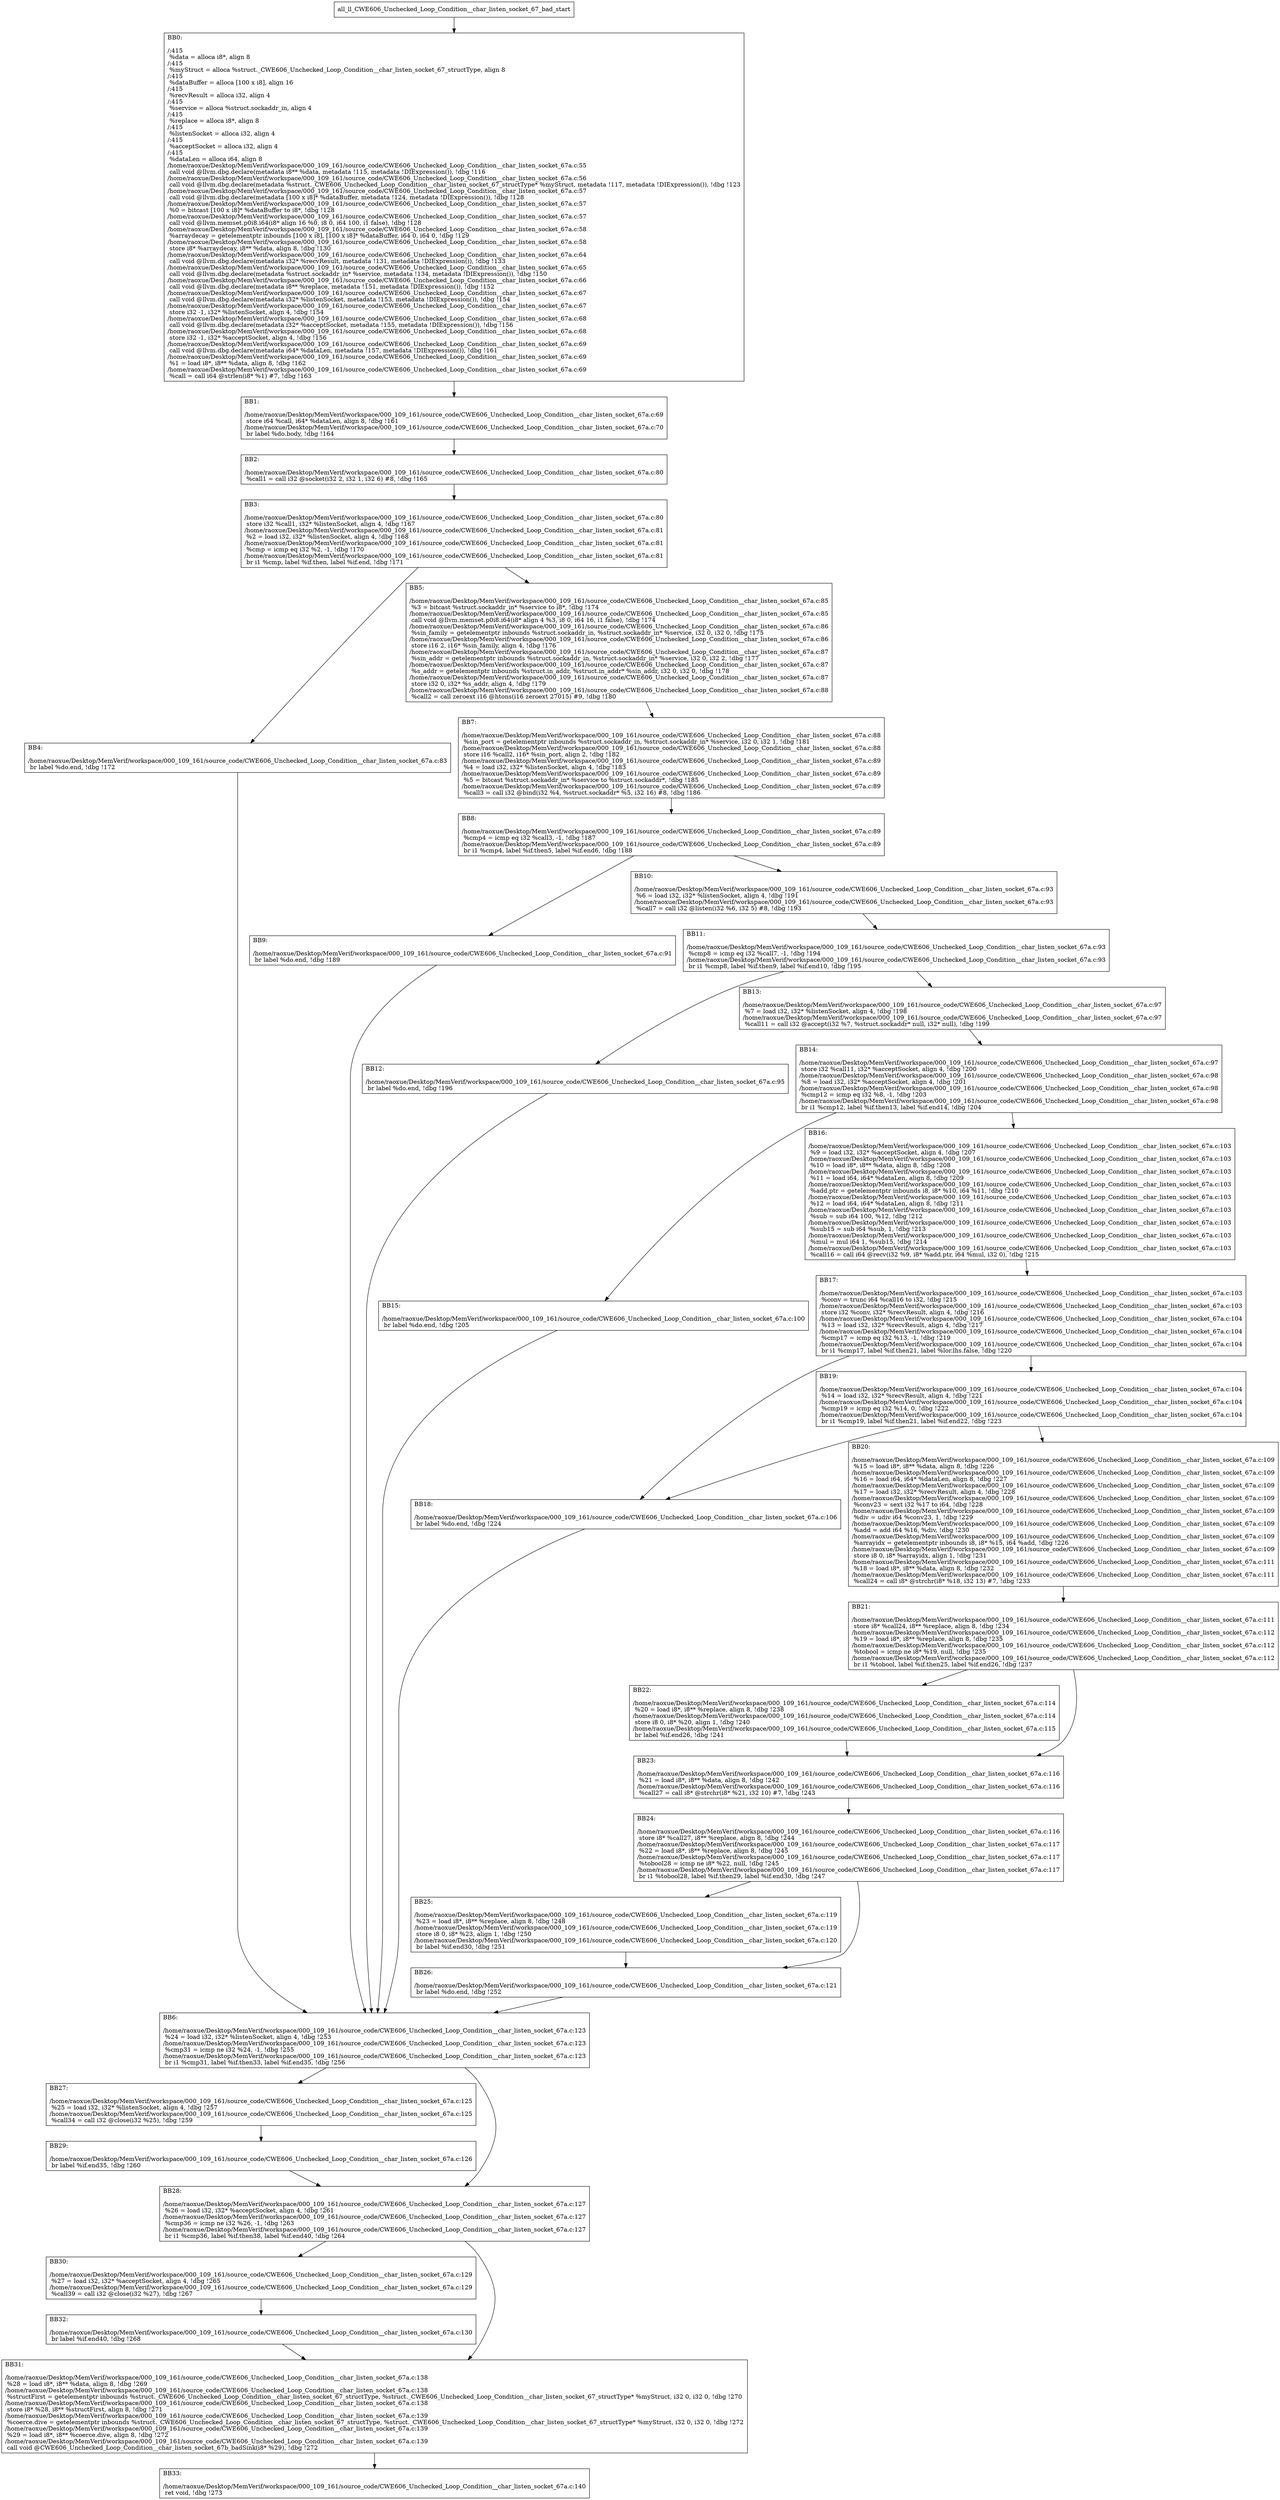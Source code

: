 digraph "CFG for'all_ll_CWE606_Unchecked_Loop_Condition__char_listen_socket_67_bad' function" {
	BBall_ll_CWE606_Unchecked_Loop_Condition__char_listen_socket_67_bad_start[shape=record,label="{all_ll_CWE606_Unchecked_Loop_Condition__char_listen_socket_67_bad_start}"];
	BBall_ll_CWE606_Unchecked_Loop_Condition__char_listen_socket_67_bad_start-> all_ll_CWE606_Unchecked_Loop_Condition__char_listen_socket_67_badBB0;
	all_ll_CWE606_Unchecked_Loop_Condition__char_listen_socket_67_badBB0 [shape=record, label="{BB0:\l\l/:415\l
  %data = alloca i8*, align 8\l
/:415\l
  %myStruct = alloca %struct._CWE606_Unchecked_Loop_Condition__char_listen_socket_67_structType, align 8\l
/:415\l
  %dataBuffer = alloca [100 x i8], align 16\l
/:415\l
  %recvResult = alloca i32, align 4\l
/:415\l
  %service = alloca %struct.sockaddr_in, align 4\l
/:415\l
  %replace = alloca i8*, align 8\l
/:415\l
  %listenSocket = alloca i32, align 4\l
/:415\l
  %acceptSocket = alloca i32, align 4\l
/:415\l
  %dataLen = alloca i64, align 8\l
/home/raoxue/Desktop/MemVerif/workspace/000_109_161/source_code/CWE606_Unchecked_Loop_Condition__char_listen_socket_67a.c:55\l
  call void @llvm.dbg.declare(metadata i8** %data, metadata !115, metadata !DIExpression()), !dbg !116\l
/home/raoxue/Desktop/MemVerif/workspace/000_109_161/source_code/CWE606_Unchecked_Loop_Condition__char_listen_socket_67a.c:56\l
  call void @llvm.dbg.declare(metadata %struct._CWE606_Unchecked_Loop_Condition__char_listen_socket_67_structType* %myStruct, metadata !117, metadata !DIExpression()), !dbg !123\l
/home/raoxue/Desktop/MemVerif/workspace/000_109_161/source_code/CWE606_Unchecked_Loop_Condition__char_listen_socket_67a.c:57\l
  call void @llvm.dbg.declare(metadata [100 x i8]* %dataBuffer, metadata !124, metadata !DIExpression()), !dbg !128\l
/home/raoxue/Desktop/MemVerif/workspace/000_109_161/source_code/CWE606_Unchecked_Loop_Condition__char_listen_socket_67a.c:57\l
  %0 = bitcast [100 x i8]* %dataBuffer to i8*, !dbg !128\l
/home/raoxue/Desktop/MemVerif/workspace/000_109_161/source_code/CWE606_Unchecked_Loop_Condition__char_listen_socket_67a.c:57\l
  call void @llvm.memset.p0i8.i64(i8* align 16 %0, i8 0, i64 100, i1 false), !dbg !128\l
/home/raoxue/Desktop/MemVerif/workspace/000_109_161/source_code/CWE606_Unchecked_Loop_Condition__char_listen_socket_67a.c:58\l
  %arraydecay = getelementptr inbounds [100 x i8], [100 x i8]* %dataBuffer, i64 0, i64 0, !dbg !129\l
/home/raoxue/Desktop/MemVerif/workspace/000_109_161/source_code/CWE606_Unchecked_Loop_Condition__char_listen_socket_67a.c:58\l
  store i8* %arraydecay, i8** %data, align 8, !dbg !130\l
/home/raoxue/Desktop/MemVerif/workspace/000_109_161/source_code/CWE606_Unchecked_Loop_Condition__char_listen_socket_67a.c:64\l
  call void @llvm.dbg.declare(metadata i32* %recvResult, metadata !131, metadata !DIExpression()), !dbg !133\l
/home/raoxue/Desktop/MemVerif/workspace/000_109_161/source_code/CWE606_Unchecked_Loop_Condition__char_listen_socket_67a.c:65\l
  call void @llvm.dbg.declare(metadata %struct.sockaddr_in* %service, metadata !134, metadata !DIExpression()), !dbg !150\l
/home/raoxue/Desktop/MemVerif/workspace/000_109_161/source_code/CWE606_Unchecked_Loop_Condition__char_listen_socket_67a.c:66\l
  call void @llvm.dbg.declare(metadata i8** %replace, metadata !151, metadata !DIExpression()), !dbg !152\l
/home/raoxue/Desktop/MemVerif/workspace/000_109_161/source_code/CWE606_Unchecked_Loop_Condition__char_listen_socket_67a.c:67\l
  call void @llvm.dbg.declare(metadata i32* %listenSocket, metadata !153, metadata !DIExpression()), !dbg !154\l
/home/raoxue/Desktop/MemVerif/workspace/000_109_161/source_code/CWE606_Unchecked_Loop_Condition__char_listen_socket_67a.c:67\l
  store i32 -1, i32* %listenSocket, align 4, !dbg !154\l
/home/raoxue/Desktop/MemVerif/workspace/000_109_161/source_code/CWE606_Unchecked_Loop_Condition__char_listen_socket_67a.c:68\l
  call void @llvm.dbg.declare(metadata i32* %acceptSocket, metadata !155, metadata !DIExpression()), !dbg !156\l
/home/raoxue/Desktop/MemVerif/workspace/000_109_161/source_code/CWE606_Unchecked_Loop_Condition__char_listen_socket_67a.c:68\l
  store i32 -1, i32* %acceptSocket, align 4, !dbg !156\l
/home/raoxue/Desktop/MemVerif/workspace/000_109_161/source_code/CWE606_Unchecked_Loop_Condition__char_listen_socket_67a.c:69\l
  call void @llvm.dbg.declare(metadata i64* %dataLen, metadata !157, metadata !DIExpression()), !dbg !161\l
/home/raoxue/Desktop/MemVerif/workspace/000_109_161/source_code/CWE606_Unchecked_Loop_Condition__char_listen_socket_67a.c:69\l
  %1 = load i8*, i8** %data, align 8, !dbg !162\l
/home/raoxue/Desktop/MemVerif/workspace/000_109_161/source_code/CWE606_Unchecked_Loop_Condition__char_listen_socket_67a.c:69\l
  %call = call i64 @strlen(i8* %1) #7, !dbg !163\l
}"];
	all_ll_CWE606_Unchecked_Loop_Condition__char_listen_socket_67_badBB0-> all_ll_CWE606_Unchecked_Loop_Condition__char_listen_socket_67_badBB1;
	all_ll_CWE606_Unchecked_Loop_Condition__char_listen_socket_67_badBB1 [shape=record, label="{BB1:\l\l/home/raoxue/Desktop/MemVerif/workspace/000_109_161/source_code/CWE606_Unchecked_Loop_Condition__char_listen_socket_67a.c:69\l
  store i64 %call, i64* %dataLen, align 8, !dbg !161\l
/home/raoxue/Desktop/MemVerif/workspace/000_109_161/source_code/CWE606_Unchecked_Loop_Condition__char_listen_socket_67a.c:70\l
  br label %do.body, !dbg !164\l
}"];
	all_ll_CWE606_Unchecked_Loop_Condition__char_listen_socket_67_badBB1-> all_ll_CWE606_Unchecked_Loop_Condition__char_listen_socket_67_badBB2;
	all_ll_CWE606_Unchecked_Loop_Condition__char_listen_socket_67_badBB2 [shape=record, label="{BB2:\l\l/home/raoxue/Desktop/MemVerif/workspace/000_109_161/source_code/CWE606_Unchecked_Loop_Condition__char_listen_socket_67a.c:80\l
  %call1 = call i32 @socket(i32 2, i32 1, i32 6) #8, !dbg !165\l
}"];
	all_ll_CWE606_Unchecked_Loop_Condition__char_listen_socket_67_badBB2-> all_ll_CWE606_Unchecked_Loop_Condition__char_listen_socket_67_badBB3;
	all_ll_CWE606_Unchecked_Loop_Condition__char_listen_socket_67_badBB3 [shape=record, label="{BB3:\l\l/home/raoxue/Desktop/MemVerif/workspace/000_109_161/source_code/CWE606_Unchecked_Loop_Condition__char_listen_socket_67a.c:80\l
  store i32 %call1, i32* %listenSocket, align 4, !dbg !167\l
/home/raoxue/Desktop/MemVerif/workspace/000_109_161/source_code/CWE606_Unchecked_Loop_Condition__char_listen_socket_67a.c:81\l
  %2 = load i32, i32* %listenSocket, align 4, !dbg !168\l
/home/raoxue/Desktop/MemVerif/workspace/000_109_161/source_code/CWE606_Unchecked_Loop_Condition__char_listen_socket_67a.c:81\l
  %cmp = icmp eq i32 %2, -1, !dbg !170\l
/home/raoxue/Desktop/MemVerif/workspace/000_109_161/source_code/CWE606_Unchecked_Loop_Condition__char_listen_socket_67a.c:81\l
  br i1 %cmp, label %if.then, label %if.end, !dbg !171\l
}"];
	all_ll_CWE606_Unchecked_Loop_Condition__char_listen_socket_67_badBB3-> all_ll_CWE606_Unchecked_Loop_Condition__char_listen_socket_67_badBB4;
	all_ll_CWE606_Unchecked_Loop_Condition__char_listen_socket_67_badBB3-> all_ll_CWE606_Unchecked_Loop_Condition__char_listen_socket_67_badBB5;
	all_ll_CWE606_Unchecked_Loop_Condition__char_listen_socket_67_badBB4 [shape=record, label="{BB4:\l\l/home/raoxue/Desktop/MemVerif/workspace/000_109_161/source_code/CWE606_Unchecked_Loop_Condition__char_listen_socket_67a.c:83\l
  br label %do.end, !dbg !172\l
}"];
	all_ll_CWE606_Unchecked_Loop_Condition__char_listen_socket_67_badBB4-> all_ll_CWE606_Unchecked_Loop_Condition__char_listen_socket_67_badBB6;
	all_ll_CWE606_Unchecked_Loop_Condition__char_listen_socket_67_badBB5 [shape=record, label="{BB5:\l\l/home/raoxue/Desktop/MemVerif/workspace/000_109_161/source_code/CWE606_Unchecked_Loop_Condition__char_listen_socket_67a.c:85\l
  %3 = bitcast %struct.sockaddr_in* %service to i8*, !dbg !174\l
/home/raoxue/Desktop/MemVerif/workspace/000_109_161/source_code/CWE606_Unchecked_Loop_Condition__char_listen_socket_67a.c:85\l
  call void @llvm.memset.p0i8.i64(i8* align 4 %3, i8 0, i64 16, i1 false), !dbg !174\l
/home/raoxue/Desktop/MemVerif/workspace/000_109_161/source_code/CWE606_Unchecked_Loop_Condition__char_listen_socket_67a.c:86\l
  %sin_family = getelementptr inbounds %struct.sockaddr_in, %struct.sockaddr_in* %service, i32 0, i32 0, !dbg !175\l
/home/raoxue/Desktop/MemVerif/workspace/000_109_161/source_code/CWE606_Unchecked_Loop_Condition__char_listen_socket_67a.c:86\l
  store i16 2, i16* %sin_family, align 4, !dbg !176\l
/home/raoxue/Desktop/MemVerif/workspace/000_109_161/source_code/CWE606_Unchecked_Loop_Condition__char_listen_socket_67a.c:87\l
  %sin_addr = getelementptr inbounds %struct.sockaddr_in, %struct.sockaddr_in* %service, i32 0, i32 2, !dbg !177\l
/home/raoxue/Desktop/MemVerif/workspace/000_109_161/source_code/CWE606_Unchecked_Loop_Condition__char_listen_socket_67a.c:87\l
  %s_addr = getelementptr inbounds %struct.in_addr, %struct.in_addr* %sin_addr, i32 0, i32 0, !dbg !178\l
/home/raoxue/Desktop/MemVerif/workspace/000_109_161/source_code/CWE606_Unchecked_Loop_Condition__char_listen_socket_67a.c:87\l
  store i32 0, i32* %s_addr, align 4, !dbg !179\l
/home/raoxue/Desktop/MemVerif/workspace/000_109_161/source_code/CWE606_Unchecked_Loop_Condition__char_listen_socket_67a.c:88\l
  %call2 = call zeroext i16 @htons(i16 zeroext 27015) #9, !dbg !180\l
}"];
	all_ll_CWE606_Unchecked_Loop_Condition__char_listen_socket_67_badBB5-> all_ll_CWE606_Unchecked_Loop_Condition__char_listen_socket_67_badBB7;
	all_ll_CWE606_Unchecked_Loop_Condition__char_listen_socket_67_badBB7 [shape=record, label="{BB7:\l\l/home/raoxue/Desktop/MemVerif/workspace/000_109_161/source_code/CWE606_Unchecked_Loop_Condition__char_listen_socket_67a.c:88\l
  %sin_port = getelementptr inbounds %struct.sockaddr_in, %struct.sockaddr_in* %service, i32 0, i32 1, !dbg !181\l
/home/raoxue/Desktop/MemVerif/workspace/000_109_161/source_code/CWE606_Unchecked_Loop_Condition__char_listen_socket_67a.c:88\l
  store i16 %call2, i16* %sin_port, align 2, !dbg !182\l
/home/raoxue/Desktop/MemVerif/workspace/000_109_161/source_code/CWE606_Unchecked_Loop_Condition__char_listen_socket_67a.c:89\l
  %4 = load i32, i32* %listenSocket, align 4, !dbg !183\l
/home/raoxue/Desktop/MemVerif/workspace/000_109_161/source_code/CWE606_Unchecked_Loop_Condition__char_listen_socket_67a.c:89\l
  %5 = bitcast %struct.sockaddr_in* %service to %struct.sockaddr*, !dbg !185\l
/home/raoxue/Desktop/MemVerif/workspace/000_109_161/source_code/CWE606_Unchecked_Loop_Condition__char_listen_socket_67a.c:89\l
  %call3 = call i32 @bind(i32 %4, %struct.sockaddr* %5, i32 16) #8, !dbg !186\l
}"];
	all_ll_CWE606_Unchecked_Loop_Condition__char_listen_socket_67_badBB7-> all_ll_CWE606_Unchecked_Loop_Condition__char_listen_socket_67_badBB8;
	all_ll_CWE606_Unchecked_Loop_Condition__char_listen_socket_67_badBB8 [shape=record, label="{BB8:\l\l/home/raoxue/Desktop/MemVerif/workspace/000_109_161/source_code/CWE606_Unchecked_Loop_Condition__char_listen_socket_67a.c:89\l
  %cmp4 = icmp eq i32 %call3, -1, !dbg !187\l
/home/raoxue/Desktop/MemVerif/workspace/000_109_161/source_code/CWE606_Unchecked_Loop_Condition__char_listen_socket_67a.c:89\l
  br i1 %cmp4, label %if.then5, label %if.end6, !dbg !188\l
}"];
	all_ll_CWE606_Unchecked_Loop_Condition__char_listen_socket_67_badBB8-> all_ll_CWE606_Unchecked_Loop_Condition__char_listen_socket_67_badBB9;
	all_ll_CWE606_Unchecked_Loop_Condition__char_listen_socket_67_badBB8-> all_ll_CWE606_Unchecked_Loop_Condition__char_listen_socket_67_badBB10;
	all_ll_CWE606_Unchecked_Loop_Condition__char_listen_socket_67_badBB9 [shape=record, label="{BB9:\l\l/home/raoxue/Desktop/MemVerif/workspace/000_109_161/source_code/CWE606_Unchecked_Loop_Condition__char_listen_socket_67a.c:91\l
  br label %do.end, !dbg !189\l
}"];
	all_ll_CWE606_Unchecked_Loop_Condition__char_listen_socket_67_badBB9-> all_ll_CWE606_Unchecked_Loop_Condition__char_listen_socket_67_badBB6;
	all_ll_CWE606_Unchecked_Loop_Condition__char_listen_socket_67_badBB10 [shape=record, label="{BB10:\l\l/home/raoxue/Desktop/MemVerif/workspace/000_109_161/source_code/CWE606_Unchecked_Loop_Condition__char_listen_socket_67a.c:93\l
  %6 = load i32, i32* %listenSocket, align 4, !dbg !191\l
/home/raoxue/Desktop/MemVerif/workspace/000_109_161/source_code/CWE606_Unchecked_Loop_Condition__char_listen_socket_67a.c:93\l
  %call7 = call i32 @listen(i32 %6, i32 5) #8, !dbg !193\l
}"];
	all_ll_CWE606_Unchecked_Loop_Condition__char_listen_socket_67_badBB10-> all_ll_CWE606_Unchecked_Loop_Condition__char_listen_socket_67_badBB11;
	all_ll_CWE606_Unchecked_Loop_Condition__char_listen_socket_67_badBB11 [shape=record, label="{BB11:\l\l/home/raoxue/Desktop/MemVerif/workspace/000_109_161/source_code/CWE606_Unchecked_Loop_Condition__char_listen_socket_67a.c:93\l
  %cmp8 = icmp eq i32 %call7, -1, !dbg !194\l
/home/raoxue/Desktop/MemVerif/workspace/000_109_161/source_code/CWE606_Unchecked_Loop_Condition__char_listen_socket_67a.c:93\l
  br i1 %cmp8, label %if.then9, label %if.end10, !dbg !195\l
}"];
	all_ll_CWE606_Unchecked_Loop_Condition__char_listen_socket_67_badBB11-> all_ll_CWE606_Unchecked_Loop_Condition__char_listen_socket_67_badBB12;
	all_ll_CWE606_Unchecked_Loop_Condition__char_listen_socket_67_badBB11-> all_ll_CWE606_Unchecked_Loop_Condition__char_listen_socket_67_badBB13;
	all_ll_CWE606_Unchecked_Loop_Condition__char_listen_socket_67_badBB12 [shape=record, label="{BB12:\l\l/home/raoxue/Desktop/MemVerif/workspace/000_109_161/source_code/CWE606_Unchecked_Loop_Condition__char_listen_socket_67a.c:95\l
  br label %do.end, !dbg !196\l
}"];
	all_ll_CWE606_Unchecked_Loop_Condition__char_listen_socket_67_badBB12-> all_ll_CWE606_Unchecked_Loop_Condition__char_listen_socket_67_badBB6;
	all_ll_CWE606_Unchecked_Loop_Condition__char_listen_socket_67_badBB13 [shape=record, label="{BB13:\l\l/home/raoxue/Desktop/MemVerif/workspace/000_109_161/source_code/CWE606_Unchecked_Loop_Condition__char_listen_socket_67a.c:97\l
  %7 = load i32, i32* %listenSocket, align 4, !dbg !198\l
/home/raoxue/Desktop/MemVerif/workspace/000_109_161/source_code/CWE606_Unchecked_Loop_Condition__char_listen_socket_67a.c:97\l
  %call11 = call i32 @accept(i32 %7, %struct.sockaddr* null, i32* null), !dbg !199\l
}"];
	all_ll_CWE606_Unchecked_Loop_Condition__char_listen_socket_67_badBB13-> all_ll_CWE606_Unchecked_Loop_Condition__char_listen_socket_67_badBB14;
	all_ll_CWE606_Unchecked_Loop_Condition__char_listen_socket_67_badBB14 [shape=record, label="{BB14:\l\l/home/raoxue/Desktop/MemVerif/workspace/000_109_161/source_code/CWE606_Unchecked_Loop_Condition__char_listen_socket_67a.c:97\l
  store i32 %call11, i32* %acceptSocket, align 4, !dbg !200\l
/home/raoxue/Desktop/MemVerif/workspace/000_109_161/source_code/CWE606_Unchecked_Loop_Condition__char_listen_socket_67a.c:98\l
  %8 = load i32, i32* %acceptSocket, align 4, !dbg !201\l
/home/raoxue/Desktop/MemVerif/workspace/000_109_161/source_code/CWE606_Unchecked_Loop_Condition__char_listen_socket_67a.c:98\l
  %cmp12 = icmp eq i32 %8, -1, !dbg !203\l
/home/raoxue/Desktop/MemVerif/workspace/000_109_161/source_code/CWE606_Unchecked_Loop_Condition__char_listen_socket_67a.c:98\l
  br i1 %cmp12, label %if.then13, label %if.end14, !dbg !204\l
}"];
	all_ll_CWE606_Unchecked_Loop_Condition__char_listen_socket_67_badBB14-> all_ll_CWE606_Unchecked_Loop_Condition__char_listen_socket_67_badBB15;
	all_ll_CWE606_Unchecked_Loop_Condition__char_listen_socket_67_badBB14-> all_ll_CWE606_Unchecked_Loop_Condition__char_listen_socket_67_badBB16;
	all_ll_CWE606_Unchecked_Loop_Condition__char_listen_socket_67_badBB15 [shape=record, label="{BB15:\l\l/home/raoxue/Desktop/MemVerif/workspace/000_109_161/source_code/CWE606_Unchecked_Loop_Condition__char_listen_socket_67a.c:100\l
  br label %do.end, !dbg !205\l
}"];
	all_ll_CWE606_Unchecked_Loop_Condition__char_listen_socket_67_badBB15-> all_ll_CWE606_Unchecked_Loop_Condition__char_listen_socket_67_badBB6;
	all_ll_CWE606_Unchecked_Loop_Condition__char_listen_socket_67_badBB16 [shape=record, label="{BB16:\l\l/home/raoxue/Desktop/MemVerif/workspace/000_109_161/source_code/CWE606_Unchecked_Loop_Condition__char_listen_socket_67a.c:103\l
  %9 = load i32, i32* %acceptSocket, align 4, !dbg !207\l
/home/raoxue/Desktop/MemVerif/workspace/000_109_161/source_code/CWE606_Unchecked_Loop_Condition__char_listen_socket_67a.c:103\l
  %10 = load i8*, i8** %data, align 8, !dbg !208\l
/home/raoxue/Desktop/MemVerif/workspace/000_109_161/source_code/CWE606_Unchecked_Loop_Condition__char_listen_socket_67a.c:103\l
  %11 = load i64, i64* %dataLen, align 8, !dbg !209\l
/home/raoxue/Desktop/MemVerif/workspace/000_109_161/source_code/CWE606_Unchecked_Loop_Condition__char_listen_socket_67a.c:103\l
  %add.ptr = getelementptr inbounds i8, i8* %10, i64 %11, !dbg !210\l
/home/raoxue/Desktop/MemVerif/workspace/000_109_161/source_code/CWE606_Unchecked_Loop_Condition__char_listen_socket_67a.c:103\l
  %12 = load i64, i64* %dataLen, align 8, !dbg !211\l
/home/raoxue/Desktop/MemVerif/workspace/000_109_161/source_code/CWE606_Unchecked_Loop_Condition__char_listen_socket_67a.c:103\l
  %sub = sub i64 100, %12, !dbg !212\l
/home/raoxue/Desktop/MemVerif/workspace/000_109_161/source_code/CWE606_Unchecked_Loop_Condition__char_listen_socket_67a.c:103\l
  %sub15 = sub i64 %sub, 1, !dbg !213\l
/home/raoxue/Desktop/MemVerif/workspace/000_109_161/source_code/CWE606_Unchecked_Loop_Condition__char_listen_socket_67a.c:103\l
  %mul = mul i64 1, %sub15, !dbg !214\l
/home/raoxue/Desktop/MemVerif/workspace/000_109_161/source_code/CWE606_Unchecked_Loop_Condition__char_listen_socket_67a.c:103\l
  %call16 = call i64 @recv(i32 %9, i8* %add.ptr, i64 %mul, i32 0), !dbg !215\l
}"];
	all_ll_CWE606_Unchecked_Loop_Condition__char_listen_socket_67_badBB16-> all_ll_CWE606_Unchecked_Loop_Condition__char_listen_socket_67_badBB17;
	all_ll_CWE606_Unchecked_Loop_Condition__char_listen_socket_67_badBB17 [shape=record, label="{BB17:\l\l/home/raoxue/Desktop/MemVerif/workspace/000_109_161/source_code/CWE606_Unchecked_Loop_Condition__char_listen_socket_67a.c:103\l
  %conv = trunc i64 %call16 to i32, !dbg !215\l
/home/raoxue/Desktop/MemVerif/workspace/000_109_161/source_code/CWE606_Unchecked_Loop_Condition__char_listen_socket_67a.c:103\l
  store i32 %conv, i32* %recvResult, align 4, !dbg !216\l
/home/raoxue/Desktop/MemVerif/workspace/000_109_161/source_code/CWE606_Unchecked_Loop_Condition__char_listen_socket_67a.c:104\l
  %13 = load i32, i32* %recvResult, align 4, !dbg !217\l
/home/raoxue/Desktop/MemVerif/workspace/000_109_161/source_code/CWE606_Unchecked_Loop_Condition__char_listen_socket_67a.c:104\l
  %cmp17 = icmp eq i32 %13, -1, !dbg !219\l
/home/raoxue/Desktop/MemVerif/workspace/000_109_161/source_code/CWE606_Unchecked_Loop_Condition__char_listen_socket_67a.c:104\l
  br i1 %cmp17, label %if.then21, label %lor.lhs.false, !dbg !220\l
}"];
	all_ll_CWE606_Unchecked_Loop_Condition__char_listen_socket_67_badBB17-> all_ll_CWE606_Unchecked_Loop_Condition__char_listen_socket_67_badBB18;
	all_ll_CWE606_Unchecked_Loop_Condition__char_listen_socket_67_badBB17-> all_ll_CWE606_Unchecked_Loop_Condition__char_listen_socket_67_badBB19;
	all_ll_CWE606_Unchecked_Loop_Condition__char_listen_socket_67_badBB19 [shape=record, label="{BB19:\l\l/home/raoxue/Desktop/MemVerif/workspace/000_109_161/source_code/CWE606_Unchecked_Loop_Condition__char_listen_socket_67a.c:104\l
  %14 = load i32, i32* %recvResult, align 4, !dbg !221\l
/home/raoxue/Desktop/MemVerif/workspace/000_109_161/source_code/CWE606_Unchecked_Loop_Condition__char_listen_socket_67a.c:104\l
  %cmp19 = icmp eq i32 %14, 0, !dbg !222\l
/home/raoxue/Desktop/MemVerif/workspace/000_109_161/source_code/CWE606_Unchecked_Loop_Condition__char_listen_socket_67a.c:104\l
  br i1 %cmp19, label %if.then21, label %if.end22, !dbg !223\l
}"];
	all_ll_CWE606_Unchecked_Loop_Condition__char_listen_socket_67_badBB19-> all_ll_CWE606_Unchecked_Loop_Condition__char_listen_socket_67_badBB18;
	all_ll_CWE606_Unchecked_Loop_Condition__char_listen_socket_67_badBB19-> all_ll_CWE606_Unchecked_Loop_Condition__char_listen_socket_67_badBB20;
	all_ll_CWE606_Unchecked_Loop_Condition__char_listen_socket_67_badBB18 [shape=record, label="{BB18:\l\l/home/raoxue/Desktop/MemVerif/workspace/000_109_161/source_code/CWE606_Unchecked_Loop_Condition__char_listen_socket_67a.c:106\l
  br label %do.end, !dbg !224\l
}"];
	all_ll_CWE606_Unchecked_Loop_Condition__char_listen_socket_67_badBB18-> all_ll_CWE606_Unchecked_Loop_Condition__char_listen_socket_67_badBB6;
	all_ll_CWE606_Unchecked_Loop_Condition__char_listen_socket_67_badBB20 [shape=record, label="{BB20:\l\l/home/raoxue/Desktop/MemVerif/workspace/000_109_161/source_code/CWE606_Unchecked_Loop_Condition__char_listen_socket_67a.c:109\l
  %15 = load i8*, i8** %data, align 8, !dbg !226\l
/home/raoxue/Desktop/MemVerif/workspace/000_109_161/source_code/CWE606_Unchecked_Loop_Condition__char_listen_socket_67a.c:109\l
  %16 = load i64, i64* %dataLen, align 8, !dbg !227\l
/home/raoxue/Desktop/MemVerif/workspace/000_109_161/source_code/CWE606_Unchecked_Loop_Condition__char_listen_socket_67a.c:109\l
  %17 = load i32, i32* %recvResult, align 4, !dbg !228\l
/home/raoxue/Desktop/MemVerif/workspace/000_109_161/source_code/CWE606_Unchecked_Loop_Condition__char_listen_socket_67a.c:109\l
  %conv23 = sext i32 %17 to i64, !dbg !228\l
/home/raoxue/Desktop/MemVerif/workspace/000_109_161/source_code/CWE606_Unchecked_Loop_Condition__char_listen_socket_67a.c:109\l
  %div = udiv i64 %conv23, 1, !dbg !229\l
/home/raoxue/Desktop/MemVerif/workspace/000_109_161/source_code/CWE606_Unchecked_Loop_Condition__char_listen_socket_67a.c:109\l
  %add = add i64 %16, %div, !dbg !230\l
/home/raoxue/Desktop/MemVerif/workspace/000_109_161/source_code/CWE606_Unchecked_Loop_Condition__char_listen_socket_67a.c:109\l
  %arrayidx = getelementptr inbounds i8, i8* %15, i64 %add, !dbg !226\l
/home/raoxue/Desktop/MemVerif/workspace/000_109_161/source_code/CWE606_Unchecked_Loop_Condition__char_listen_socket_67a.c:109\l
  store i8 0, i8* %arrayidx, align 1, !dbg !231\l
/home/raoxue/Desktop/MemVerif/workspace/000_109_161/source_code/CWE606_Unchecked_Loop_Condition__char_listen_socket_67a.c:111\l
  %18 = load i8*, i8** %data, align 8, !dbg !232\l
/home/raoxue/Desktop/MemVerif/workspace/000_109_161/source_code/CWE606_Unchecked_Loop_Condition__char_listen_socket_67a.c:111\l
  %call24 = call i8* @strchr(i8* %18, i32 13) #7, !dbg !233\l
}"];
	all_ll_CWE606_Unchecked_Loop_Condition__char_listen_socket_67_badBB20-> all_ll_CWE606_Unchecked_Loop_Condition__char_listen_socket_67_badBB21;
	all_ll_CWE606_Unchecked_Loop_Condition__char_listen_socket_67_badBB21 [shape=record, label="{BB21:\l\l/home/raoxue/Desktop/MemVerif/workspace/000_109_161/source_code/CWE606_Unchecked_Loop_Condition__char_listen_socket_67a.c:111\l
  store i8* %call24, i8** %replace, align 8, !dbg !234\l
/home/raoxue/Desktop/MemVerif/workspace/000_109_161/source_code/CWE606_Unchecked_Loop_Condition__char_listen_socket_67a.c:112\l
  %19 = load i8*, i8** %replace, align 8, !dbg !235\l
/home/raoxue/Desktop/MemVerif/workspace/000_109_161/source_code/CWE606_Unchecked_Loop_Condition__char_listen_socket_67a.c:112\l
  %tobool = icmp ne i8* %19, null, !dbg !235\l
/home/raoxue/Desktop/MemVerif/workspace/000_109_161/source_code/CWE606_Unchecked_Loop_Condition__char_listen_socket_67a.c:112\l
  br i1 %tobool, label %if.then25, label %if.end26, !dbg !237\l
}"];
	all_ll_CWE606_Unchecked_Loop_Condition__char_listen_socket_67_badBB21-> all_ll_CWE606_Unchecked_Loop_Condition__char_listen_socket_67_badBB22;
	all_ll_CWE606_Unchecked_Loop_Condition__char_listen_socket_67_badBB21-> all_ll_CWE606_Unchecked_Loop_Condition__char_listen_socket_67_badBB23;
	all_ll_CWE606_Unchecked_Loop_Condition__char_listen_socket_67_badBB22 [shape=record, label="{BB22:\l\l/home/raoxue/Desktop/MemVerif/workspace/000_109_161/source_code/CWE606_Unchecked_Loop_Condition__char_listen_socket_67a.c:114\l
  %20 = load i8*, i8** %replace, align 8, !dbg !238\l
/home/raoxue/Desktop/MemVerif/workspace/000_109_161/source_code/CWE606_Unchecked_Loop_Condition__char_listen_socket_67a.c:114\l
  store i8 0, i8* %20, align 1, !dbg !240\l
/home/raoxue/Desktop/MemVerif/workspace/000_109_161/source_code/CWE606_Unchecked_Loop_Condition__char_listen_socket_67a.c:115\l
  br label %if.end26, !dbg !241\l
}"];
	all_ll_CWE606_Unchecked_Loop_Condition__char_listen_socket_67_badBB22-> all_ll_CWE606_Unchecked_Loop_Condition__char_listen_socket_67_badBB23;
	all_ll_CWE606_Unchecked_Loop_Condition__char_listen_socket_67_badBB23 [shape=record, label="{BB23:\l\l/home/raoxue/Desktop/MemVerif/workspace/000_109_161/source_code/CWE606_Unchecked_Loop_Condition__char_listen_socket_67a.c:116\l
  %21 = load i8*, i8** %data, align 8, !dbg !242\l
/home/raoxue/Desktop/MemVerif/workspace/000_109_161/source_code/CWE606_Unchecked_Loop_Condition__char_listen_socket_67a.c:116\l
  %call27 = call i8* @strchr(i8* %21, i32 10) #7, !dbg !243\l
}"];
	all_ll_CWE606_Unchecked_Loop_Condition__char_listen_socket_67_badBB23-> all_ll_CWE606_Unchecked_Loop_Condition__char_listen_socket_67_badBB24;
	all_ll_CWE606_Unchecked_Loop_Condition__char_listen_socket_67_badBB24 [shape=record, label="{BB24:\l\l/home/raoxue/Desktop/MemVerif/workspace/000_109_161/source_code/CWE606_Unchecked_Loop_Condition__char_listen_socket_67a.c:116\l
  store i8* %call27, i8** %replace, align 8, !dbg !244\l
/home/raoxue/Desktop/MemVerif/workspace/000_109_161/source_code/CWE606_Unchecked_Loop_Condition__char_listen_socket_67a.c:117\l
  %22 = load i8*, i8** %replace, align 8, !dbg !245\l
/home/raoxue/Desktop/MemVerif/workspace/000_109_161/source_code/CWE606_Unchecked_Loop_Condition__char_listen_socket_67a.c:117\l
  %tobool28 = icmp ne i8* %22, null, !dbg !245\l
/home/raoxue/Desktop/MemVerif/workspace/000_109_161/source_code/CWE606_Unchecked_Loop_Condition__char_listen_socket_67a.c:117\l
  br i1 %tobool28, label %if.then29, label %if.end30, !dbg !247\l
}"];
	all_ll_CWE606_Unchecked_Loop_Condition__char_listen_socket_67_badBB24-> all_ll_CWE606_Unchecked_Loop_Condition__char_listen_socket_67_badBB25;
	all_ll_CWE606_Unchecked_Loop_Condition__char_listen_socket_67_badBB24-> all_ll_CWE606_Unchecked_Loop_Condition__char_listen_socket_67_badBB26;
	all_ll_CWE606_Unchecked_Loop_Condition__char_listen_socket_67_badBB25 [shape=record, label="{BB25:\l\l/home/raoxue/Desktop/MemVerif/workspace/000_109_161/source_code/CWE606_Unchecked_Loop_Condition__char_listen_socket_67a.c:119\l
  %23 = load i8*, i8** %replace, align 8, !dbg !248\l
/home/raoxue/Desktop/MemVerif/workspace/000_109_161/source_code/CWE606_Unchecked_Loop_Condition__char_listen_socket_67a.c:119\l
  store i8 0, i8* %23, align 1, !dbg !250\l
/home/raoxue/Desktop/MemVerif/workspace/000_109_161/source_code/CWE606_Unchecked_Loop_Condition__char_listen_socket_67a.c:120\l
  br label %if.end30, !dbg !251\l
}"];
	all_ll_CWE606_Unchecked_Loop_Condition__char_listen_socket_67_badBB25-> all_ll_CWE606_Unchecked_Loop_Condition__char_listen_socket_67_badBB26;
	all_ll_CWE606_Unchecked_Loop_Condition__char_listen_socket_67_badBB26 [shape=record, label="{BB26:\l\l/home/raoxue/Desktop/MemVerif/workspace/000_109_161/source_code/CWE606_Unchecked_Loop_Condition__char_listen_socket_67a.c:121\l
  br label %do.end, !dbg !252\l
}"];
	all_ll_CWE606_Unchecked_Loop_Condition__char_listen_socket_67_badBB26-> all_ll_CWE606_Unchecked_Loop_Condition__char_listen_socket_67_badBB6;
	all_ll_CWE606_Unchecked_Loop_Condition__char_listen_socket_67_badBB6 [shape=record, label="{BB6:\l\l/home/raoxue/Desktop/MemVerif/workspace/000_109_161/source_code/CWE606_Unchecked_Loop_Condition__char_listen_socket_67a.c:123\l
  %24 = load i32, i32* %listenSocket, align 4, !dbg !253\l
/home/raoxue/Desktop/MemVerif/workspace/000_109_161/source_code/CWE606_Unchecked_Loop_Condition__char_listen_socket_67a.c:123\l
  %cmp31 = icmp ne i32 %24, -1, !dbg !255\l
/home/raoxue/Desktop/MemVerif/workspace/000_109_161/source_code/CWE606_Unchecked_Loop_Condition__char_listen_socket_67a.c:123\l
  br i1 %cmp31, label %if.then33, label %if.end35, !dbg !256\l
}"];
	all_ll_CWE606_Unchecked_Loop_Condition__char_listen_socket_67_badBB6-> all_ll_CWE606_Unchecked_Loop_Condition__char_listen_socket_67_badBB27;
	all_ll_CWE606_Unchecked_Loop_Condition__char_listen_socket_67_badBB6-> all_ll_CWE606_Unchecked_Loop_Condition__char_listen_socket_67_badBB28;
	all_ll_CWE606_Unchecked_Loop_Condition__char_listen_socket_67_badBB27 [shape=record, label="{BB27:\l\l/home/raoxue/Desktop/MemVerif/workspace/000_109_161/source_code/CWE606_Unchecked_Loop_Condition__char_listen_socket_67a.c:125\l
  %25 = load i32, i32* %listenSocket, align 4, !dbg !257\l
/home/raoxue/Desktop/MemVerif/workspace/000_109_161/source_code/CWE606_Unchecked_Loop_Condition__char_listen_socket_67a.c:125\l
  %call34 = call i32 @close(i32 %25), !dbg !259\l
}"];
	all_ll_CWE606_Unchecked_Loop_Condition__char_listen_socket_67_badBB27-> all_ll_CWE606_Unchecked_Loop_Condition__char_listen_socket_67_badBB29;
	all_ll_CWE606_Unchecked_Loop_Condition__char_listen_socket_67_badBB29 [shape=record, label="{BB29:\l\l/home/raoxue/Desktop/MemVerif/workspace/000_109_161/source_code/CWE606_Unchecked_Loop_Condition__char_listen_socket_67a.c:126\l
  br label %if.end35, !dbg !260\l
}"];
	all_ll_CWE606_Unchecked_Loop_Condition__char_listen_socket_67_badBB29-> all_ll_CWE606_Unchecked_Loop_Condition__char_listen_socket_67_badBB28;
	all_ll_CWE606_Unchecked_Loop_Condition__char_listen_socket_67_badBB28 [shape=record, label="{BB28:\l\l/home/raoxue/Desktop/MemVerif/workspace/000_109_161/source_code/CWE606_Unchecked_Loop_Condition__char_listen_socket_67a.c:127\l
  %26 = load i32, i32* %acceptSocket, align 4, !dbg !261\l
/home/raoxue/Desktop/MemVerif/workspace/000_109_161/source_code/CWE606_Unchecked_Loop_Condition__char_listen_socket_67a.c:127\l
  %cmp36 = icmp ne i32 %26, -1, !dbg !263\l
/home/raoxue/Desktop/MemVerif/workspace/000_109_161/source_code/CWE606_Unchecked_Loop_Condition__char_listen_socket_67a.c:127\l
  br i1 %cmp36, label %if.then38, label %if.end40, !dbg !264\l
}"];
	all_ll_CWE606_Unchecked_Loop_Condition__char_listen_socket_67_badBB28-> all_ll_CWE606_Unchecked_Loop_Condition__char_listen_socket_67_badBB30;
	all_ll_CWE606_Unchecked_Loop_Condition__char_listen_socket_67_badBB28-> all_ll_CWE606_Unchecked_Loop_Condition__char_listen_socket_67_badBB31;
	all_ll_CWE606_Unchecked_Loop_Condition__char_listen_socket_67_badBB30 [shape=record, label="{BB30:\l\l/home/raoxue/Desktop/MemVerif/workspace/000_109_161/source_code/CWE606_Unchecked_Loop_Condition__char_listen_socket_67a.c:129\l
  %27 = load i32, i32* %acceptSocket, align 4, !dbg !265\l
/home/raoxue/Desktop/MemVerif/workspace/000_109_161/source_code/CWE606_Unchecked_Loop_Condition__char_listen_socket_67a.c:129\l
  %call39 = call i32 @close(i32 %27), !dbg !267\l
}"];
	all_ll_CWE606_Unchecked_Loop_Condition__char_listen_socket_67_badBB30-> all_ll_CWE606_Unchecked_Loop_Condition__char_listen_socket_67_badBB32;
	all_ll_CWE606_Unchecked_Loop_Condition__char_listen_socket_67_badBB32 [shape=record, label="{BB32:\l\l/home/raoxue/Desktop/MemVerif/workspace/000_109_161/source_code/CWE606_Unchecked_Loop_Condition__char_listen_socket_67a.c:130\l
  br label %if.end40, !dbg !268\l
}"];
	all_ll_CWE606_Unchecked_Loop_Condition__char_listen_socket_67_badBB32-> all_ll_CWE606_Unchecked_Loop_Condition__char_listen_socket_67_badBB31;
	all_ll_CWE606_Unchecked_Loop_Condition__char_listen_socket_67_badBB31 [shape=record, label="{BB31:\l\l/home/raoxue/Desktop/MemVerif/workspace/000_109_161/source_code/CWE606_Unchecked_Loop_Condition__char_listen_socket_67a.c:138\l
  %28 = load i8*, i8** %data, align 8, !dbg !269\l
/home/raoxue/Desktop/MemVerif/workspace/000_109_161/source_code/CWE606_Unchecked_Loop_Condition__char_listen_socket_67a.c:138\l
  %structFirst = getelementptr inbounds %struct._CWE606_Unchecked_Loop_Condition__char_listen_socket_67_structType, %struct._CWE606_Unchecked_Loop_Condition__char_listen_socket_67_structType* %myStruct, i32 0, i32 0, !dbg !270\l
/home/raoxue/Desktop/MemVerif/workspace/000_109_161/source_code/CWE606_Unchecked_Loop_Condition__char_listen_socket_67a.c:138\l
  store i8* %28, i8** %structFirst, align 8, !dbg !271\l
/home/raoxue/Desktop/MemVerif/workspace/000_109_161/source_code/CWE606_Unchecked_Loop_Condition__char_listen_socket_67a.c:139\l
  %coerce.dive = getelementptr inbounds %struct._CWE606_Unchecked_Loop_Condition__char_listen_socket_67_structType, %struct._CWE606_Unchecked_Loop_Condition__char_listen_socket_67_structType* %myStruct, i32 0, i32 0, !dbg !272\l
/home/raoxue/Desktop/MemVerif/workspace/000_109_161/source_code/CWE606_Unchecked_Loop_Condition__char_listen_socket_67a.c:139\l
  %29 = load i8*, i8** %coerce.dive, align 8, !dbg !272\l
/home/raoxue/Desktop/MemVerif/workspace/000_109_161/source_code/CWE606_Unchecked_Loop_Condition__char_listen_socket_67a.c:139\l
  call void @CWE606_Unchecked_Loop_Condition__char_listen_socket_67b_badSink(i8* %29), !dbg !272\l
}"];
	all_ll_CWE606_Unchecked_Loop_Condition__char_listen_socket_67_badBB31-> all_ll_CWE606_Unchecked_Loop_Condition__char_listen_socket_67_badBB33;
	all_ll_CWE606_Unchecked_Loop_Condition__char_listen_socket_67_badBB33 [shape=record, label="{BB33:\l\l/home/raoxue/Desktop/MemVerif/workspace/000_109_161/source_code/CWE606_Unchecked_Loop_Condition__char_listen_socket_67a.c:140\l
  ret void, !dbg !273\l
}"];
}
